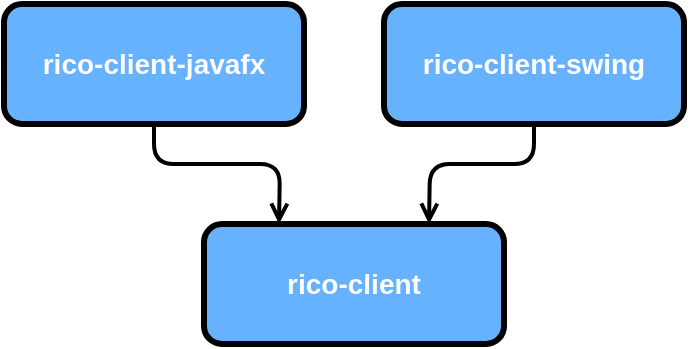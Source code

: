 <mxfile version="13.1.14" type="device"><diagram id="aDfq1Rw57fvB4JU4S8CA" name="Page-1"><mxGraphModel dx="946" dy="541" grid="1" gridSize="10" guides="1" tooltips="1" connect="1" arrows="1" fold="1" page="1" pageScale="1" pageWidth="827" pageHeight="1169" math="0" shadow="0"><root><mxCell id="0"/><mxCell id="1" parent="0"/><mxCell id="ojqOPDJD0J_gtjN0Ke4l-1" value="&lt;font color=&quot;#ffffff&quot; size=&quot;1&quot;&gt;&lt;b style=&quot;font-size: 14px&quot;&gt;rico-client-javafx&lt;/b&gt;&lt;/font&gt;" style="rounded=1;whiteSpace=wrap;html=1;strokeWidth=3;fillColor=#66B2FF;" parent="1" vertex="1"><mxGeometry x="40" y="50" width="150" height="60" as="geometry"/></mxCell><mxCell id="KzDDuOw5Mzxnz0SUWi0t-3" value="&lt;font color=&quot;#ffffff&quot; size=&quot;1&quot;&gt;&lt;b style=&quot;font-size: 14px&quot;&gt;rico-client-swing&lt;/b&gt;&lt;/font&gt;" style="rounded=1;whiteSpace=wrap;html=1;strokeWidth=3;fillColor=#66B2FF;" parent="1" vertex="1"><mxGeometry x="230" y="50" width="150" height="60" as="geometry"/></mxCell><mxCell id="KzDDuOw5Mzxnz0SUWi0t-4" value="&lt;font color=&quot;#ffffff&quot; size=&quot;1&quot;&gt;&lt;b style=&quot;font-size: 14px&quot;&gt;rico-client&lt;/b&gt;&lt;/font&gt;" style="rounded=1;whiteSpace=wrap;html=1;strokeWidth=3;fillColor=#66B2FF;" parent="1" vertex="1"><mxGeometry x="140" y="160" width="150" height="60" as="geometry"/></mxCell><mxCell id="KzDDuOw5Mzxnz0SUWi0t-14" value="" style="endArrow=open;html=1;endFill=0;strokeWidth=2;exitX=0.5;exitY=1;exitDx=0;exitDy=0;entryX=0.75;entryY=0;entryDx=0;entryDy=0;" parent="1" source="KzDDuOw5Mzxnz0SUWi0t-3" target="KzDDuOw5Mzxnz0SUWi0t-4" edge="1"><mxGeometry width="50" height="50" relative="1" as="geometry"><mxPoint x="535" y="130" as="sourcePoint"/><mxPoint x="597.5" y="180" as="targetPoint"/><Array as="points"><mxPoint x="305" y="130"/><mxPoint x="253" y="130"/></Array></mxGeometry></mxCell><mxCell id="KzDDuOw5Mzxnz0SUWi0t-15" value="" style="endArrow=open;html=1;endFill=0;strokeWidth=2;exitX=0.5;exitY=1;exitDx=0;exitDy=0;entryX=0.25;entryY=0;entryDx=0;entryDy=0;" parent="1" source="ojqOPDJD0J_gtjN0Ke4l-1" target="KzDDuOw5Mzxnz0SUWi0t-4" edge="1"><mxGeometry width="50" height="50" relative="1" as="geometry"><mxPoint x="277.5" y="120" as="sourcePoint"/><mxPoint x="262.5" y="170" as="targetPoint"/><Array as="points"><mxPoint x="115" y="130"/><mxPoint x="178" y="130"/></Array></mxGeometry></mxCell></root></mxGraphModel></diagram></mxfile>